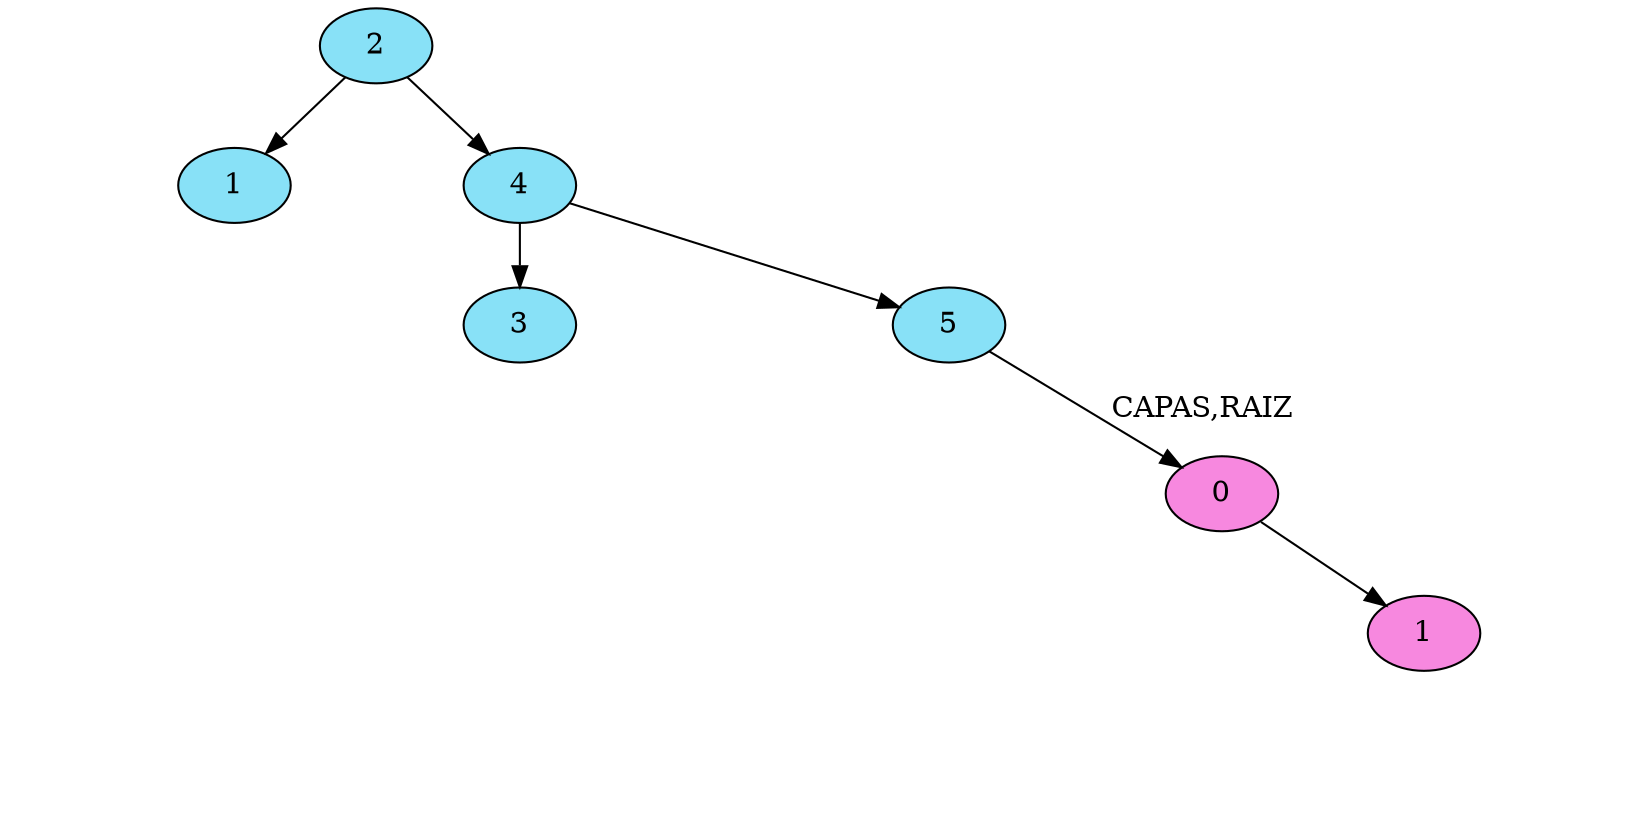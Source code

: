 digraph G {
nodesep=0; 
ranksep=0.4;
node[style = filled fillcolor="#88E1F7"];
	NodoAVL2[ label="2"  ];
	NodoAVL1[ label="1"];
NodoAVL2->NodoAVL1
	NodoAVL1[ label="1"  ];
Invisible2143701784[style=invis];
NodoAVL1-> Invisible2143701784[arrowsize=0 style= invisible] 
Invisible2143701784[style=invis];
NodoAVL1-> Invisible2143701784[arrowsize=0 style= invisible] 
	NodoAVL4[ label="4" ];
NodoAVL2->NodoAVL4
	NodoAVL4[ label="4"  ];
	NodoAVL3[ label="3"];
NodoAVL4->NodoAVL3
	NodoAVL3[ label="3"  ];
Invisible544806883[style=invis];
NodoAVL3-> Invisible544806883[arrowsize=0 style= invisible] 
Invisible544806883[style=invis];
NodoAVL3-> Invisible544806883[arrowsize=0 style= invisible] 
	NodoAVL5[ label="5" ];
NodoAVL4->NodoAVL5
	NodoAVL5[ label="5"  ];
Invisible438722032[style=invis];
NodoAVL5-> Invisible438722032[arrowsize=0 style= invisible] 
Invisible438722032[style=invis];
NodoAVL5-> Invisible438722032[arrowsize=0 style= invisible] 


node[style = filled fillcolor="#F788DF"];
	NodoABB0[ label="0"  ];
Invisible656513914[style=invis];
NodoABB0-> Invisible656513914[arrowsize=0 style= invisible] 
	NodoABB1[ label="1" ];
NodoABB0->NodoABB1
	NodoABB1[ label="1"  ];
Invisible563079298[style=invis];
NodoABB1-> Invisible563079298[arrowsize=0 style= invisible] 
Invisible563079298[style=invis];
NodoABB1-> Invisible563079298[arrowsize=0 style= invisible] 
NodoAVL5->NodoABB0[label="CAPAS,RAIZ"]
}